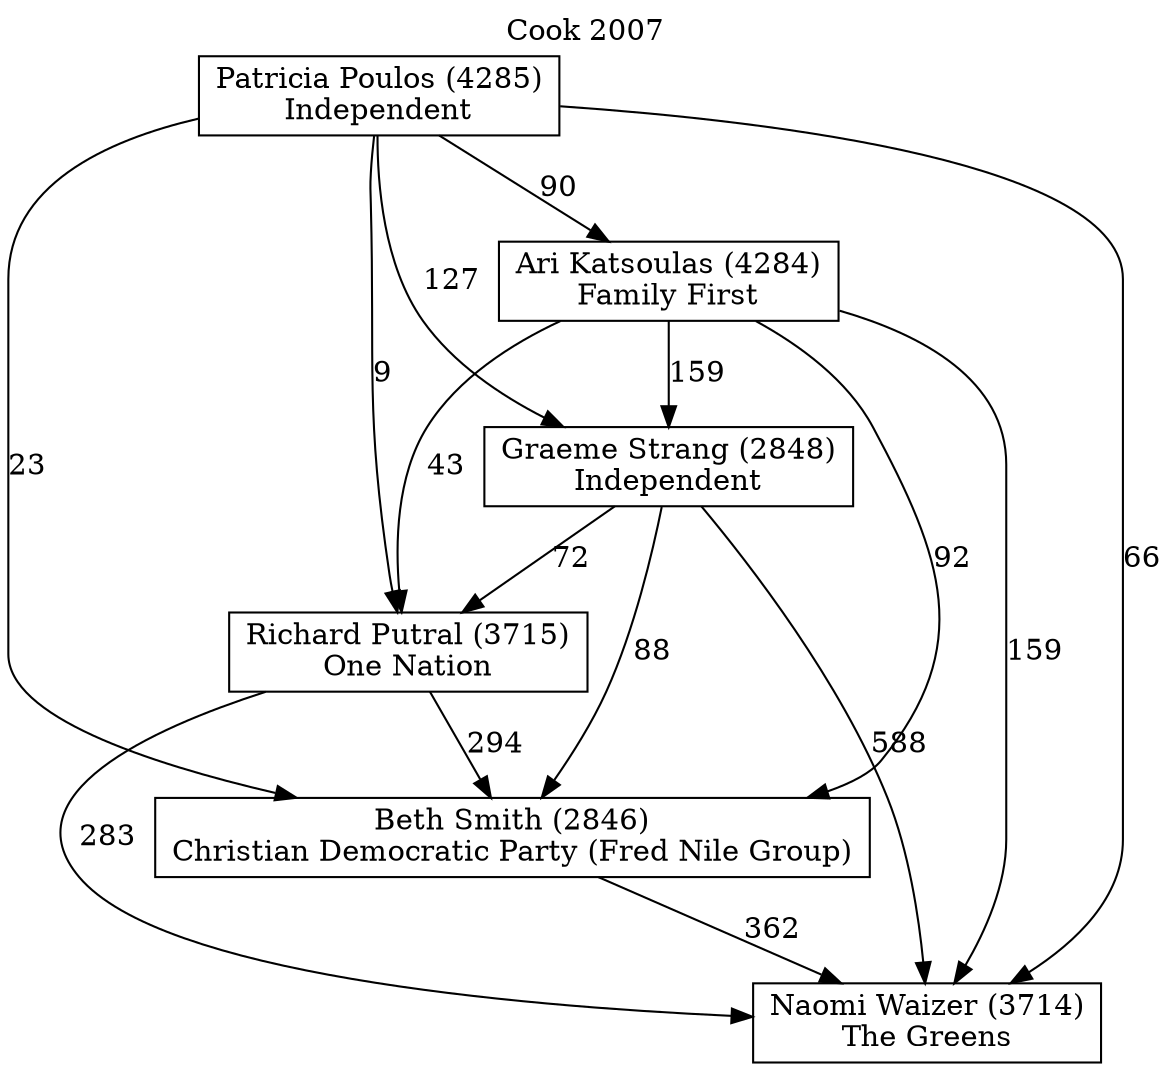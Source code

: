 // House preference flow
digraph "Naomi Waizer (3714)_Cook_2007" {
	graph [label="Cook 2007" labelloc=t mclimit=10]
	node [shape=box]
	"Ari Katsoulas (4284)" [label="Ari Katsoulas (4284)
Family First"]
	"Beth Smith (2846)" [label="Beth Smith (2846)
Christian Democratic Party (Fred Nile Group)"]
	"Graeme Strang (2848)" [label="Graeme Strang (2848)
Independent"]
	"Naomi Waizer (3714)" [label="Naomi Waizer (3714)
The Greens"]
	"Patricia Poulos (4285)" [label="Patricia Poulos (4285)
Independent"]
	"Richard Putral (3715)" [label="Richard Putral (3715)
One Nation"]
	"Ari Katsoulas (4284)" -> "Beth Smith (2846)" [label=92]
	"Ari Katsoulas (4284)" -> "Graeme Strang (2848)" [label=159]
	"Ari Katsoulas (4284)" -> "Naomi Waizer (3714)" [label=159]
	"Ari Katsoulas (4284)" -> "Richard Putral (3715)" [label=43]
	"Beth Smith (2846)" -> "Naomi Waizer (3714)" [label=362]
	"Graeme Strang (2848)" -> "Beth Smith (2846)" [label=88]
	"Graeme Strang (2848)" -> "Naomi Waizer (3714)" [label=588]
	"Graeme Strang (2848)" -> "Richard Putral (3715)" [label=72]
	"Patricia Poulos (4285)" -> "Ari Katsoulas (4284)" [label=90]
	"Patricia Poulos (4285)" -> "Beth Smith (2846)" [label=23]
	"Patricia Poulos (4285)" -> "Graeme Strang (2848)" [label=127]
	"Patricia Poulos (4285)" -> "Naomi Waizer (3714)" [label=66]
	"Patricia Poulos (4285)" -> "Richard Putral (3715)" [label=9]
	"Richard Putral (3715)" -> "Beth Smith (2846)" [label=294]
	"Richard Putral (3715)" -> "Naomi Waizer (3714)" [label=283]
}
